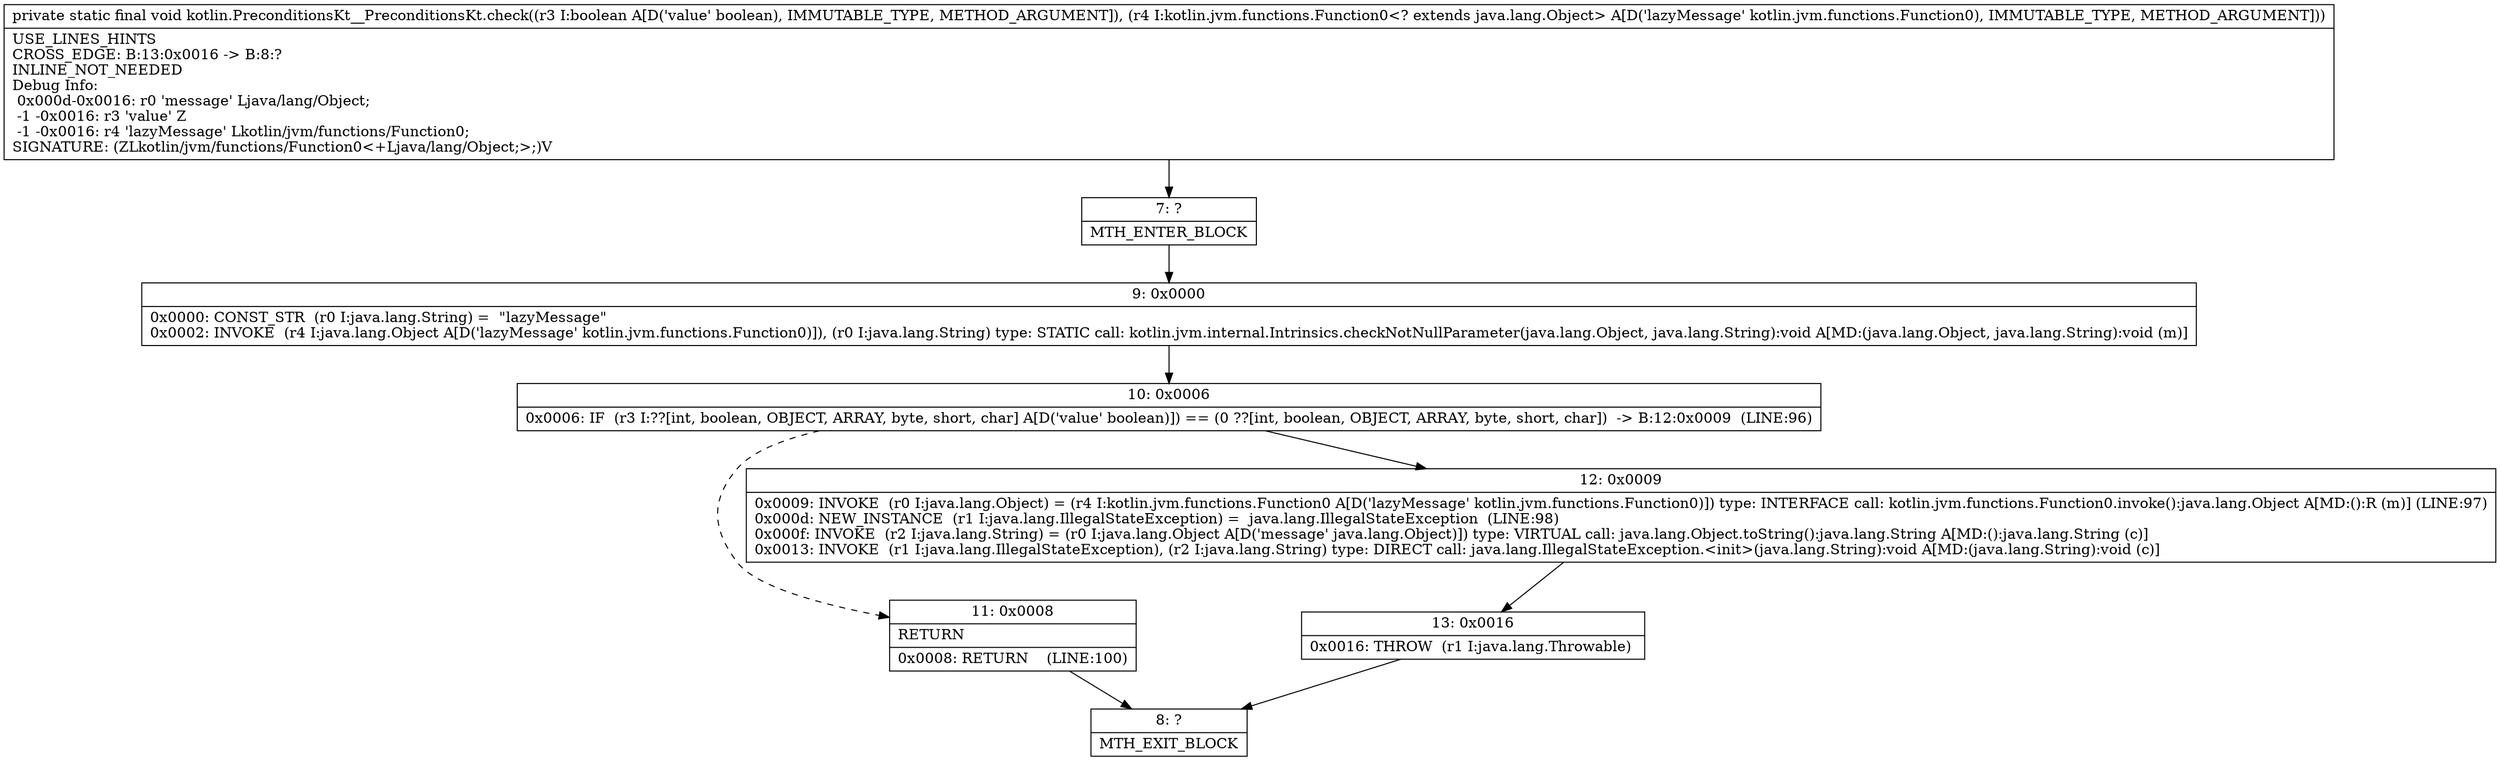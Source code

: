 digraph "CFG forkotlin.PreconditionsKt__PreconditionsKt.check(ZLkotlin\/jvm\/functions\/Function0;)V" {
Node_7 [shape=record,label="{7\:\ ?|MTH_ENTER_BLOCK\l}"];
Node_9 [shape=record,label="{9\:\ 0x0000|0x0000: CONST_STR  (r0 I:java.lang.String) =  \"lazyMessage\" \l0x0002: INVOKE  (r4 I:java.lang.Object A[D('lazyMessage' kotlin.jvm.functions.Function0)]), (r0 I:java.lang.String) type: STATIC call: kotlin.jvm.internal.Intrinsics.checkNotNullParameter(java.lang.Object, java.lang.String):void A[MD:(java.lang.Object, java.lang.String):void (m)]\l}"];
Node_10 [shape=record,label="{10\:\ 0x0006|0x0006: IF  (r3 I:??[int, boolean, OBJECT, ARRAY, byte, short, char] A[D('value' boolean)]) == (0 ??[int, boolean, OBJECT, ARRAY, byte, short, char])  \-\> B:12:0x0009  (LINE:96)\l}"];
Node_11 [shape=record,label="{11\:\ 0x0008|RETURN\l|0x0008: RETURN    (LINE:100)\l}"];
Node_8 [shape=record,label="{8\:\ ?|MTH_EXIT_BLOCK\l}"];
Node_12 [shape=record,label="{12\:\ 0x0009|0x0009: INVOKE  (r0 I:java.lang.Object) = (r4 I:kotlin.jvm.functions.Function0 A[D('lazyMessage' kotlin.jvm.functions.Function0)]) type: INTERFACE call: kotlin.jvm.functions.Function0.invoke():java.lang.Object A[MD:():R (m)] (LINE:97)\l0x000d: NEW_INSTANCE  (r1 I:java.lang.IllegalStateException) =  java.lang.IllegalStateException  (LINE:98)\l0x000f: INVOKE  (r2 I:java.lang.String) = (r0 I:java.lang.Object A[D('message' java.lang.Object)]) type: VIRTUAL call: java.lang.Object.toString():java.lang.String A[MD:():java.lang.String (c)]\l0x0013: INVOKE  (r1 I:java.lang.IllegalStateException), (r2 I:java.lang.String) type: DIRECT call: java.lang.IllegalStateException.\<init\>(java.lang.String):void A[MD:(java.lang.String):void (c)]\l}"];
Node_13 [shape=record,label="{13\:\ 0x0016|0x0016: THROW  (r1 I:java.lang.Throwable) \l}"];
MethodNode[shape=record,label="{private static final void kotlin.PreconditionsKt__PreconditionsKt.check((r3 I:boolean A[D('value' boolean), IMMUTABLE_TYPE, METHOD_ARGUMENT]), (r4 I:kotlin.jvm.functions.Function0\<? extends java.lang.Object\> A[D('lazyMessage' kotlin.jvm.functions.Function0), IMMUTABLE_TYPE, METHOD_ARGUMENT]))  | USE_LINES_HINTS\lCROSS_EDGE: B:13:0x0016 \-\> B:8:?\lINLINE_NOT_NEEDED\lDebug Info:\l  0x000d\-0x0016: r0 'message' Ljava\/lang\/Object;\l  \-1 \-0x0016: r3 'value' Z\l  \-1 \-0x0016: r4 'lazyMessage' Lkotlin\/jvm\/functions\/Function0;\lSIGNATURE: (ZLkotlin\/jvm\/functions\/Function0\<+Ljava\/lang\/Object;\>;)V\l}"];
MethodNode -> Node_7;Node_7 -> Node_9;
Node_9 -> Node_10;
Node_10 -> Node_11[style=dashed];
Node_10 -> Node_12;
Node_11 -> Node_8;
Node_12 -> Node_13;
Node_13 -> Node_8;
}

